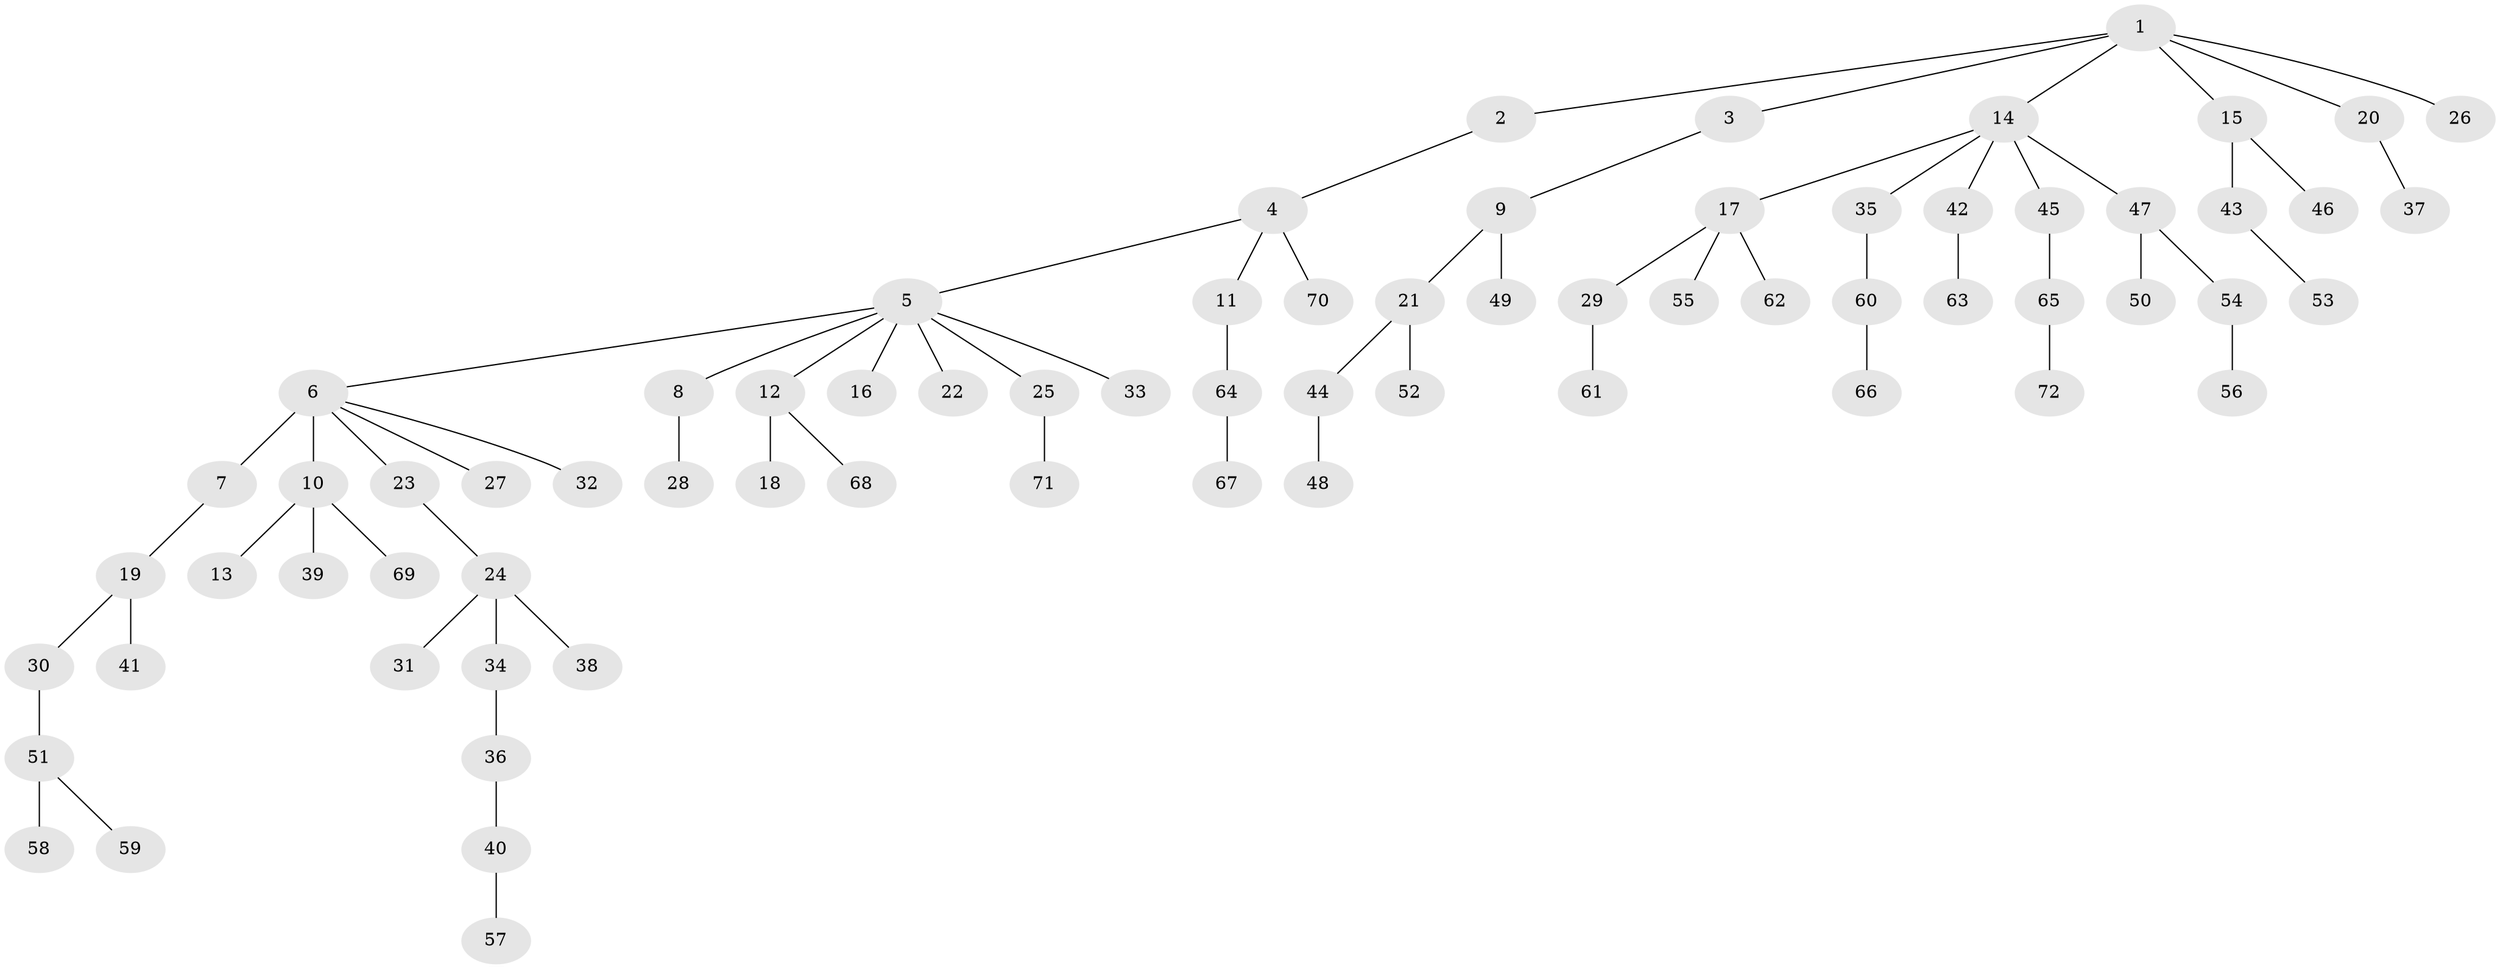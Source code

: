 // original degree distribution, {4: 0.057971014492753624, 3: 0.16666666666666666, 2: 0.2463768115942029, 9: 0.007246376811594203, 6: 0.014492753623188406, 7: 0.007246376811594203, 5: 0.014492753623188406, 1: 0.4855072463768116}
// Generated by graph-tools (version 1.1) at 2025/36/03/09/25 02:36:42]
// undirected, 72 vertices, 71 edges
graph export_dot {
graph [start="1"]
  node [color=gray90,style=filled];
  1;
  2;
  3;
  4;
  5;
  6;
  7;
  8;
  9;
  10;
  11;
  12;
  13;
  14;
  15;
  16;
  17;
  18;
  19;
  20;
  21;
  22;
  23;
  24;
  25;
  26;
  27;
  28;
  29;
  30;
  31;
  32;
  33;
  34;
  35;
  36;
  37;
  38;
  39;
  40;
  41;
  42;
  43;
  44;
  45;
  46;
  47;
  48;
  49;
  50;
  51;
  52;
  53;
  54;
  55;
  56;
  57;
  58;
  59;
  60;
  61;
  62;
  63;
  64;
  65;
  66;
  67;
  68;
  69;
  70;
  71;
  72;
  1 -- 2 [weight=1.0];
  1 -- 3 [weight=1.0];
  1 -- 14 [weight=1.0];
  1 -- 15 [weight=1.0];
  1 -- 20 [weight=1.0];
  1 -- 26 [weight=1.0];
  2 -- 4 [weight=1.0];
  3 -- 9 [weight=1.0];
  4 -- 5 [weight=1.0];
  4 -- 11 [weight=1.0];
  4 -- 70 [weight=1.0];
  5 -- 6 [weight=1.0];
  5 -- 8 [weight=1.0];
  5 -- 12 [weight=1.0];
  5 -- 16 [weight=1.0];
  5 -- 22 [weight=1.0];
  5 -- 25 [weight=1.0];
  5 -- 33 [weight=1.0];
  6 -- 7 [weight=4.0];
  6 -- 10 [weight=1.0];
  6 -- 23 [weight=1.0];
  6 -- 27 [weight=1.0];
  6 -- 32 [weight=1.0];
  7 -- 19 [weight=1.0];
  8 -- 28 [weight=1.0];
  9 -- 21 [weight=1.0];
  9 -- 49 [weight=1.0];
  10 -- 13 [weight=1.0];
  10 -- 39 [weight=2.0];
  10 -- 69 [weight=1.0];
  11 -- 64 [weight=1.0];
  12 -- 18 [weight=2.0];
  12 -- 68 [weight=1.0];
  14 -- 17 [weight=1.0];
  14 -- 35 [weight=1.0];
  14 -- 42 [weight=1.0];
  14 -- 45 [weight=1.0];
  14 -- 47 [weight=1.0];
  15 -- 43 [weight=2.0];
  15 -- 46 [weight=1.0];
  17 -- 29 [weight=1.0];
  17 -- 55 [weight=1.0];
  17 -- 62 [weight=1.0];
  19 -- 30 [weight=1.0];
  19 -- 41 [weight=3.0];
  20 -- 37 [weight=2.0];
  21 -- 44 [weight=1.0];
  21 -- 52 [weight=2.0];
  23 -- 24 [weight=1.0];
  24 -- 31 [weight=1.0];
  24 -- 34 [weight=1.0];
  24 -- 38 [weight=1.0];
  25 -- 71 [weight=1.0];
  29 -- 61 [weight=1.0];
  30 -- 51 [weight=1.0];
  34 -- 36 [weight=1.0];
  35 -- 60 [weight=1.0];
  36 -- 40 [weight=1.0];
  40 -- 57 [weight=1.0];
  42 -- 63 [weight=1.0];
  43 -- 53 [weight=1.0];
  44 -- 48 [weight=1.0];
  45 -- 65 [weight=1.0];
  47 -- 50 [weight=1.0];
  47 -- 54 [weight=1.0];
  51 -- 58 [weight=2.0];
  51 -- 59 [weight=1.0];
  54 -- 56 [weight=1.0];
  60 -- 66 [weight=2.0];
  64 -- 67 [weight=1.0];
  65 -- 72 [weight=1.0];
}
